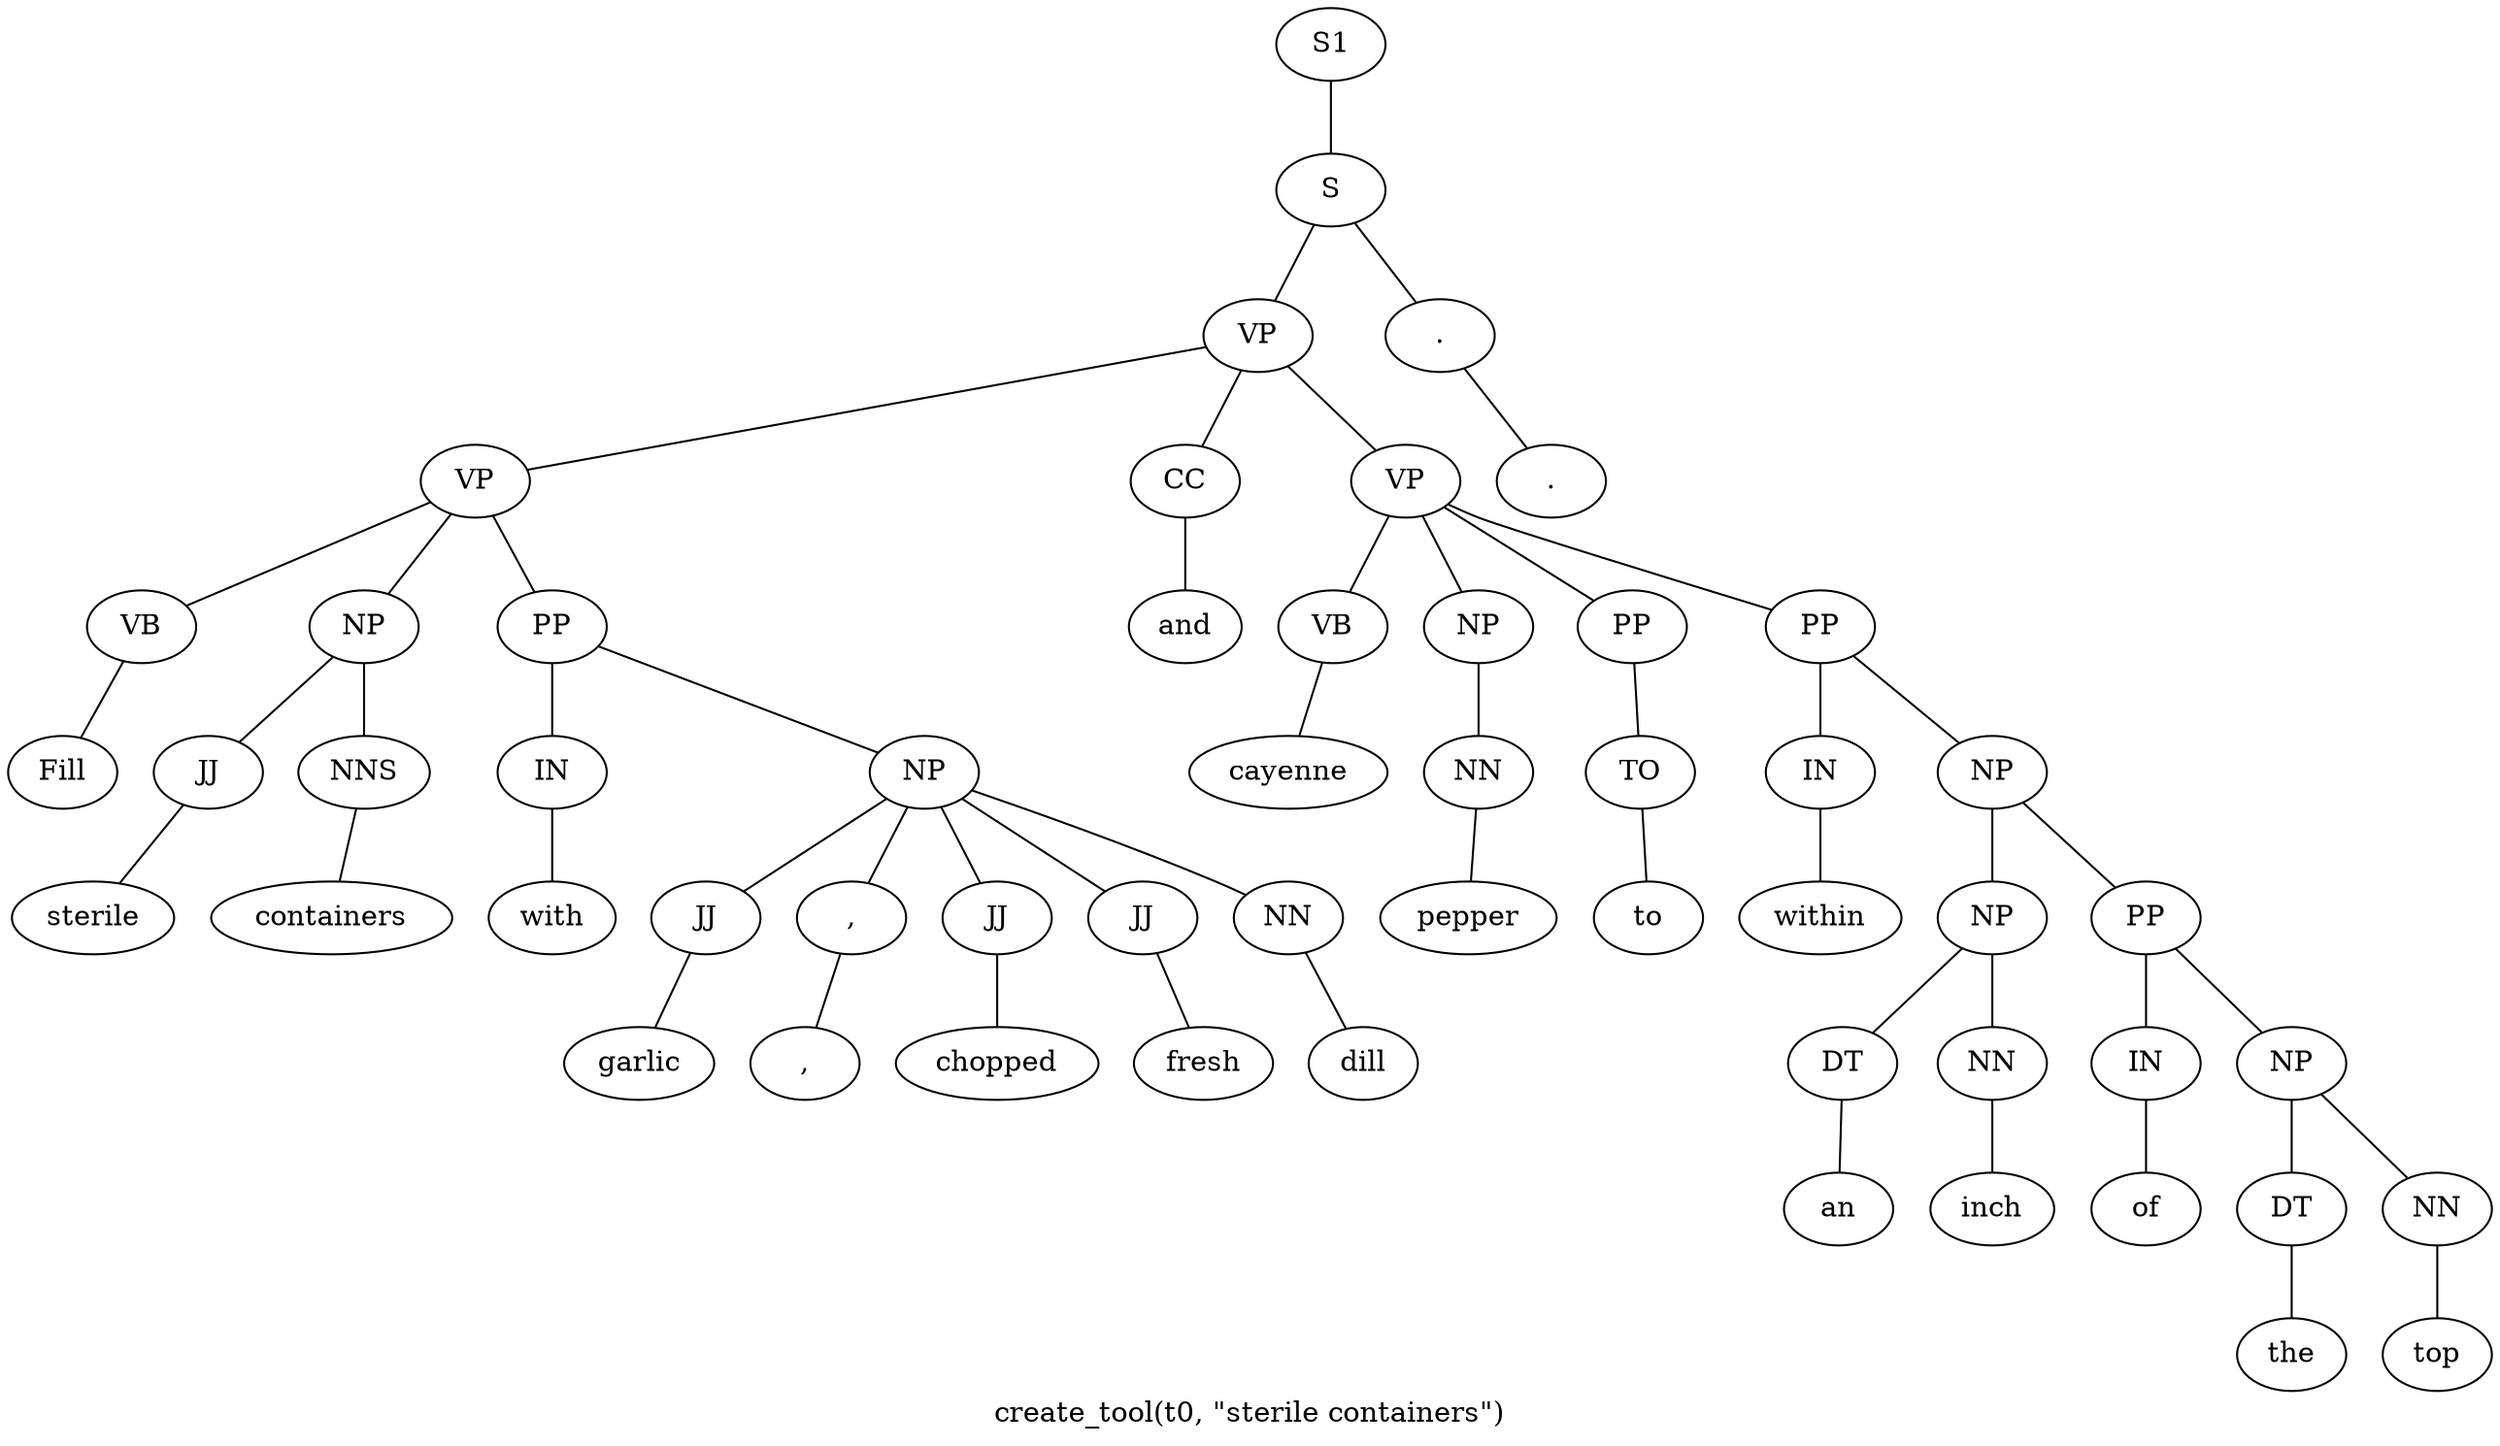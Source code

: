 graph SyntaxGraph {
	label = "create_tool(t0, \"sterile containers\")";
	Node0 [label="S1"];
	Node1 [label="S"];
	Node2 [label="VP"];
	Node3 [label="VP"];
	Node4 [label="VB"];
	Node5 [label="Fill"];
	Node6 [label="NP"];
	Node7 [label="JJ"];
	Node8 [label="sterile"];
	Node9 [label="NNS"];
	Node10 [label="containers"];
	Node11 [label="PP"];
	Node12 [label="IN"];
	Node13 [label="with"];
	Node14 [label="NP"];
	Node15 [label="JJ"];
	Node16 [label="garlic"];
	Node17 [label=","];
	Node18 [label=","];
	Node19 [label="JJ"];
	Node20 [label="chopped"];
	Node21 [label="JJ"];
	Node22 [label="fresh"];
	Node23 [label="NN"];
	Node24 [label="dill"];
	Node25 [label="CC"];
	Node26 [label="and"];
	Node27 [label="VP"];
	Node28 [label="VB"];
	Node29 [label="cayenne"];
	Node30 [label="NP"];
	Node31 [label="NN"];
	Node32 [label="pepper"];
	Node33 [label="PP"];
	Node34 [label="TO"];
	Node35 [label="to"];
	Node36 [label="PP"];
	Node37 [label="IN"];
	Node38 [label="within"];
	Node39 [label="NP"];
	Node40 [label="NP"];
	Node41 [label="DT"];
	Node42 [label="an"];
	Node43 [label="NN"];
	Node44 [label="inch"];
	Node45 [label="PP"];
	Node46 [label="IN"];
	Node47 [label="of"];
	Node48 [label="NP"];
	Node49 [label="DT"];
	Node50 [label="the"];
	Node51 [label="NN"];
	Node52 [label="top"];
	Node53 [label="."];
	Node54 [label="."];

	Node0 -- Node1;
	Node1 -- Node2;
	Node1 -- Node53;
	Node2 -- Node3;
	Node2 -- Node25;
	Node2 -- Node27;
	Node3 -- Node4;
	Node3 -- Node6;
	Node3 -- Node11;
	Node4 -- Node5;
	Node6 -- Node7;
	Node6 -- Node9;
	Node7 -- Node8;
	Node9 -- Node10;
	Node11 -- Node12;
	Node11 -- Node14;
	Node12 -- Node13;
	Node14 -- Node15;
	Node14 -- Node17;
	Node14 -- Node19;
	Node14 -- Node21;
	Node14 -- Node23;
	Node15 -- Node16;
	Node17 -- Node18;
	Node19 -- Node20;
	Node21 -- Node22;
	Node23 -- Node24;
	Node25 -- Node26;
	Node27 -- Node28;
	Node27 -- Node30;
	Node27 -- Node33;
	Node27 -- Node36;
	Node28 -- Node29;
	Node30 -- Node31;
	Node31 -- Node32;
	Node33 -- Node34;
	Node34 -- Node35;
	Node36 -- Node37;
	Node36 -- Node39;
	Node37 -- Node38;
	Node39 -- Node40;
	Node39 -- Node45;
	Node40 -- Node41;
	Node40 -- Node43;
	Node41 -- Node42;
	Node43 -- Node44;
	Node45 -- Node46;
	Node45 -- Node48;
	Node46 -- Node47;
	Node48 -- Node49;
	Node48 -- Node51;
	Node49 -- Node50;
	Node51 -- Node52;
	Node53 -- Node54;
}